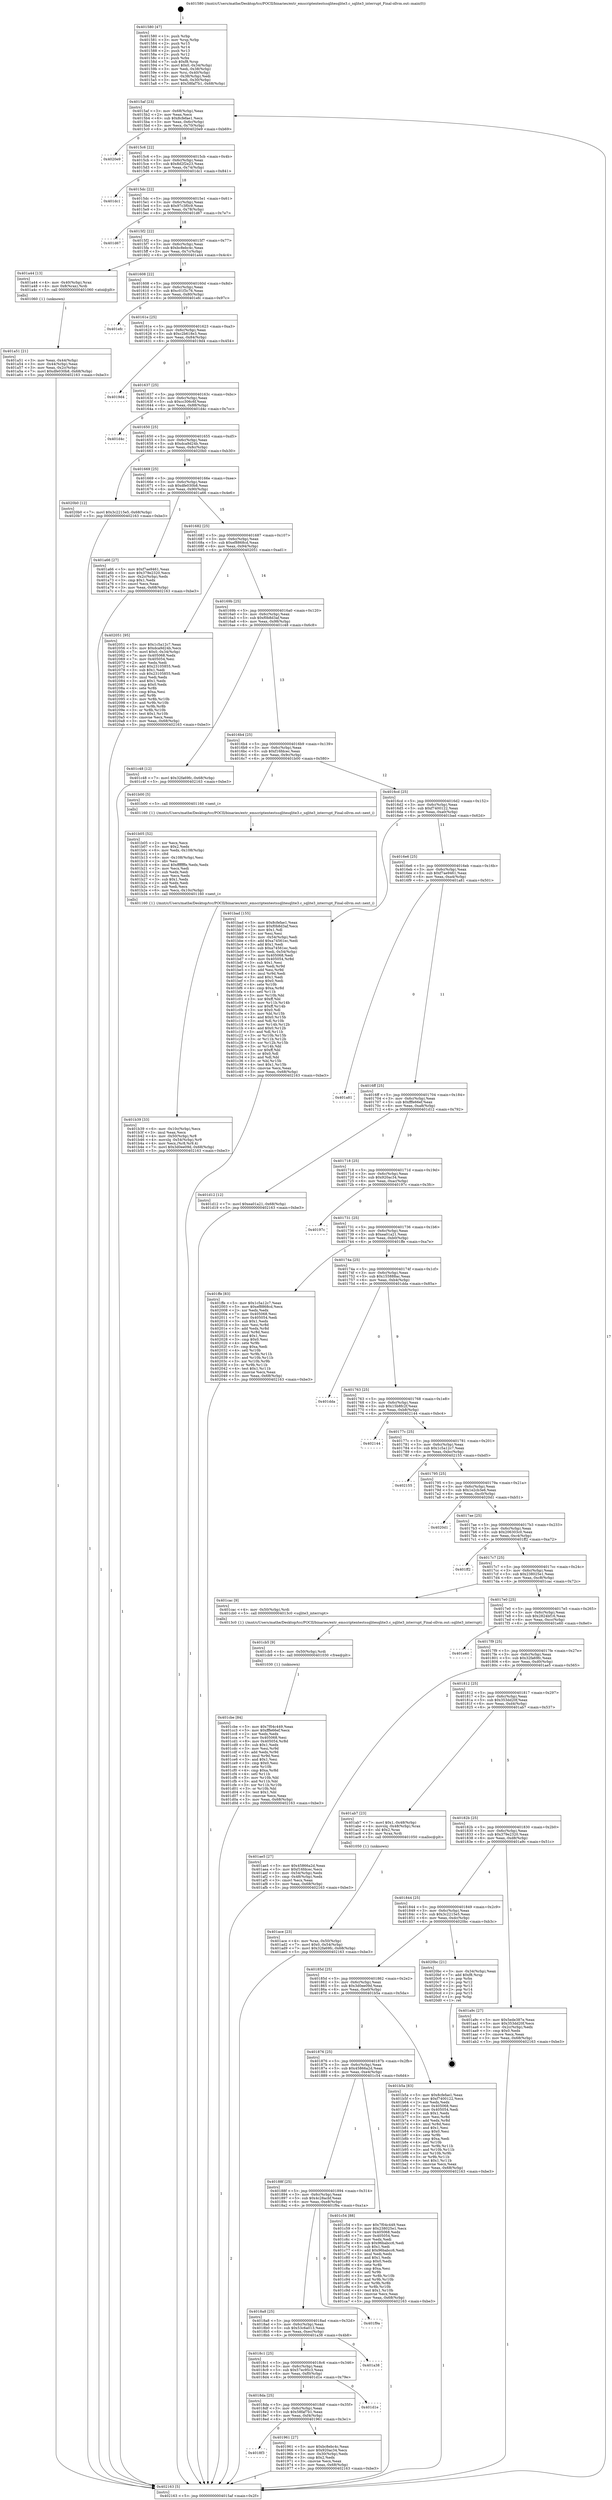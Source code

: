digraph "0x401580" {
  label = "0x401580 (/mnt/c/Users/mathe/Desktop/tcc/POCII/binaries/extr_emscriptentestssqlitesqlite3.c_sqlite3_interrupt_Final-ollvm.out::main(0))"
  labelloc = "t"
  node[shape=record]

  Entry [label="",width=0.3,height=0.3,shape=circle,fillcolor=black,style=filled]
  "0x4015af" [label="{
     0x4015af [23]\l
     | [instrs]\l
     &nbsp;&nbsp;0x4015af \<+3\>: mov -0x68(%rbp),%eax\l
     &nbsp;&nbsp;0x4015b2 \<+2\>: mov %eax,%ecx\l
     &nbsp;&nbsp;0x4015b4 \<+6\>: sub $0x8cfefae1,%ecx\l
     &nbsp;&nbsp;0x4015ba \<+3\>: mov %eax,-0x6c(%rbp)\l
     &nbsp;&nbsp;0x4015bd \<+3\>: mov %ecx,-0x70(%rbp)\l
     &nbsp;&nbsp;0x4015c0 \<+6\>: je 00000000004020e9 \<main+0xb69\>\l
  }"]
  "0x4020e9" [label="{
     0x4020e9\l
  }", style=dashed]
  "0x4015c6" [label="{
     0x4015c6 [22]\l
     | [instrs]\l
     &nbsp;&nbsp;0x4015c6 \<+5\>: jmp 00000000004015cb \<main+0x4b\>\l
     &nbsp;&nbsp;0x4015cb \<+3\>: mov -0x6c(%rbp),%eax\l
     &nbsp;&nbsp;0x4015ce \<+5\>: sub $0x8d2f2e23,%eax\l
     &nbsp;&nbsp;0x4015d3 \<+3\>: mov %eax,-0x74(%rbp)\l
     &nbsp;&nbsp;0x4015d6 \<+6\>: je 0000000000401dc1 \<main+0x841\>\l
  }"]
  Exit [label="",width=0.3,height=0.3,shape=circle,fillcolor=black,style=filled,peripheries=2]
  "0x401dc1" [label="{
     0x401dc1\l
  }", style=dashed]
  "0x4015dc" [label="{
     0x4015dc [22]\l
     | [instrs]\l
     &nbsp;&nbsp;0x4015dc \<+5\>: jmp 00000000004015e1 \<main+0x61\>\l
     &nbsp;&nbsp;0x4015e1 \<+3\>: mov -0x6c(%rbp),%eax\l
     &nbsp;&nbsp;0x4015e4 \<+5\>: sub $0x97c3f0c9,%eax\l
     &nbsp;&nbsp;0x4015e9 \<+3\>: mov %eax,-0x78(%rbp)\l
     &nbsp;&nbsp;0x4015ec \<+6\>: je 0000000000401d67 \<main+0x7e7\>\l
  }"]
  "0x401cbe" [label="{
     0x401cbe [84]\l
     | [instrs]\l
     &nbsp;&nbsp;0x401cbe \<+5\>: mov $0x7f04c449,%eax\l
     &nbsp;&nbsp;0x401cc3 \<+5\>: mov $0xfffe66ef,%ecx\l
     &nbsp;&nbsp;0x401cc8 \<+2\>: xor %edx,%edx\l
     &nbsp;&nbsp;0x401cca \<+7\>: mov 0x405068,%esi\l
     &nbsp;&nbsp;0x401cd1 \<+8\>: mov 0x405054,%r8d\l
     &nbsp;&nbsp;0x401cd9 \<+3\>: sub $0x1,%edx\l
     &nbsp;&nbsp;0x401cdc \<+3\>: mov %esi,%r9d\l
     &nbsp;&nbsp;0x401cdf \<+3\>: add %edx,%r9d\l
     &nbsp;&nbsp;0x401ce2 \<+4\>: imul %r9d,%esi\l
     &nbsp;&nbsp;0x401ce6 \<+3\>: and $0x1,%esi\l
     &nbsp;&nbsp;0x401ce9 \<+3\>: cmp $0x0,%esi\l
     &nbsp;&nbsp;0x401cec \<+4\>: sete %r10b\l
     &nbsp;&nbsp;0x401cf0 \<+4\>: cmp $0xa,%r8d\l
     &nbsp;&nbsp;0x401cf4 \<+4\>: setl %r11b\l
     &nbsp;&nbsp;0x401cf8 \<+3\>: mov %r10b,%bl\l
     &nbsp;&nbsp;0x401cfb \<+3\>: and %r11b,%bl\l
     &nbsp;&nbsp;0x401cfe \<+3\>: xor %r11b,%r10b\l
     &nbsp;&nbsp;0x401d01 \<+3\>: or %r10b,%bl\l
     &nbsp;&nbsp;0x401d04 \<+3\>: test $0x1,%bl\l
     &nbsp;&nbsp;0x401d07 \<+3\>: cmovne %ecx,%eax\l
     &nbsp;&nbsp;0x401d0a \<+3\>: mov %eax,-0x68(%rbp)\l
     &nbsp;&nbsp;0x401d0d \<+5\>: jmp 0000000000402163 \<main+0xbe3\>\l
  }"]
  "0x401d67" [label="{
     0x401d67\l
  }", style=dashed]
  "0x4015f2" [label="{
     0x4015f2 [22]\l
     | [instrs]\l
     &nbsp;&nbsp;0x4015f2 \<+5\>: jmp 00000000004015f7 \<main+0x77\>\l
     &nbsp;&nbsp;0x4015f7 \<+3\>: mov -0x6c(%rbp),%eax\l
     &nbsp;&nbsp;0x4015fa \<+5\>: sub $0xbc8ebc4c,%eax\l
     &nbsp;&nbsp;0x4015ff \<+3\>: mov %eax,-0x7c(%rbp)\l
     &nbsp;&nbsp;0x401602 \<+6\>: je 0000000000401a44 \<main+0x4c4\>\l
  }"]
  "0x401cb5" [label="{
     0x401cb5 [9]\l
     | [instrs]\l
     &nbsp;&nbsp;0x401cb5 \<+4\>: mov -0x50(%rbp),%rdi\l
     &nbsp;&nbsp;0x401cb9 \<+5\>: call 0000000000401030 \<free@plt\>\l
     | [calls]\l
     &nbsp;&nbsp;0x401030 \{1\} (unknown)\l
  }"]
  "0x401a44" [label="{
     0x401a44 [13]\l
     | [instrs]\l
     &nbsp;&nbsp;0x401a44 \<+4\>: mov -0x40(%rbp),%rax\l
     &nbsp;&nbsp;0x401a48 \<+4\>: mov 0x8(%rax),%rdi\l
     &nbsp;&nbsp;0x401a4c \<+5\>: call 0000000000401060 \<atoi@plt\>\l
     | [calls]\l
     &nbsp;&nbsp;0x401060 \{1\} (unknown)\l
  }"]
  "0x401608" [label="{
     0x401608 [22]\l
     | [instrs]\l
     &nbsp;&nbsp;0x401608 \<+5\>: jmp 000000000040160d \<main+0x8d\>\l
     &nbsp;&nbsp;0x40160d \<+3\>: mov -0x6c(%rbp),%eax\l
     &nbsp;&nbsp;0x401610 \<+5\>: sub $0xc01f3c76,%eax\l
     &nbsp;&nbsp;0x401615 \<+3\>: mov %eax,-0x80(%rbp)\l
     &nbsp;&nbsp;0x401618 \<+6\>: je 0000000000401efc \<main+0x97c\>\l
  }"]
  "0x401b39" [label="{
     0x401b39 [33]\l
     | [instrs]\l
     &nbsp;&nbsp;0x401b39 \<+6\>: mov -0x10c(%rbp),%ecx\l
     &nbsp;&nbsp;0x401b3f \<+3\>: imul %eax,%ecx\l
     &nbsp;&nbsp;0x401b42 \<+4\>: mov -0x50(%rbp),%r8\l
     &nbsp;&nbsp;0x401b46 \<+4\>: movslq -0x54(%rbp),%r9\l
     &nbsp;&nbsp;0x401b4a \<+4\>: mov %ecx,(%r8,%r9,4)\l
     &nbsp;&nbsp;0x401b4e \<+7\>: movl $0x3d0ee09d,-0x68(%rbp)\l
     &nbsp;&nbsp;0x401b55 \<+5\>: jmp 0000000000402163 \<main+0xbe3\>\l
  }"]
  "0x401efc" [label="{
     0x401efc\l
  }", style=dashed]
  "0x40161e" [label="{
     0x40161e [25]\l
     | [instrs]\l
     &nbsp;&nbsp;0x40161e \<+5\>: jmp 0000000000401623 \<main+0xa3\>\l
     &nbsp;&nbsp;0x401623 \<+3\>: mov -0x6c(%rbp),%eax\l
     &nbsp;&nbsp;0x401626 \<+5\>: sub $0xc2b618e3,%eax\l
     &nbsp;&nbsp;0x40162b \<+6\>: mov %eax,-0x84(%rbp)\l
     &nbsp;&nbsp;0x401631 \<+6\>: je 00000000004019d4 \<main+0x454\>\l
  }"]
  "0x401b05" [label="{
     0x401b05 [52]\l
     | [instrs]\l
     &nbsp;&nbsp;0x401b05 \<+2\>: xor %ecx,%ecx\l
     &nbsp;&nbsp;0x401b07 \<+5\>: mov $0x2,%edx\l
     &nbsp;&nbsp;0x401b0c \<+6\>: mov %edx,-0x108(%rbp)\l
     &nbsp;&nbsp;0x401b12 \<+1\>: cltd\l
     &nbsp;&nbsp;0x401b13 \<+6\>: mov -0x108(%rbp),%esi\l
     &nbsp;&nbsp;0x401b19 \<+2\>: idiv %esi\l
     &nbsp;&nbsp;0x401b1b \<+6\>: imul $0xfffffffe,%edx,%edx\l
     &nbsp;&nbsp;0x401b21 \<+2\>: mov %ecx,%edi\l
     &nbsp;&nbsp;0x401b23 \<+2\>: sub %edx,%edi\l
     &nbsp;&nbsp;0x401b25 \<+2\>: mov %ecx,%edx\l
     &nbsp;&nbsp;0x401b27 \<+3\>: sub $0x1,%edx\l
     &nbsp;&nbsp;0x401b2a \<+2\>: add %edx,%edi\l
     &nbsp;&nbsp;0x401b2c \<+2\>: sub %edi,%ecx\l
     &nbsp;&nbsp;0x401b2e \<+6\>: mov %ecx,-0x10c(%rbp)\l
     &nbsp;&nbsp;0x401b34 \<+5\>: call 0000000000401160 \<next_i\>\l
     | [calls]\l
     &nbsp;&nbsp;0x401160 \{1\} (/mnt/c/Users/mathe/Desktop/tcc/POCII/binaries/extr_emscriptentestssqlitesqlite3.c_sqlite3_interrupt_Final-ollvm.out::next_i)\l
  }"]
  "0x4019d4" [label="{
     0x4019d4\l
  }", style=dashed]
  "0x401637" [label="{
     0x401637 [25]\l
     | [instrs]\l
     &nbsp;&nbsp;0x401637 \<+5\>: jmp 000000000040163c \<main+0xbc\>\l
     &nbsp;&nbsp;0x40163c \<+3\>: mov -0x6c(%rbp),%eax\l
     &nbsp;&nbsp;0x40163f \<+5\>: sub $0xcc306c6f,%eax\l
     &nbsp;&nbsp;0x401644 \<+6\>: mov %eax,-0x88(%rbp)\l
     &nbsp;&nbsp;0x40164a \<+6\>: je 0000000000401d4c \<main+0x7cc\>\l
  }"]
  "0x401ace" [label="{
     0x401ace [23]\l
     | [instrs]\l
     &nbsp;&nbsp;0x401ace \<+4\>: mov %rax,-0x50(%rbp)\l
     &nbsp;&nbsp;0x401ad2 \<+7\>: movl $0x0,-0x54(%rbp)\l
     &nbsp;&nbsp;0x401ad9 \<+7\>: movl $0x32fa69fc,-0x68(%rbp)\l
     &nbsp;&nbsp;0x401ae0 \<+5\>: jmp 0000000000402163 \<main+0xbe3\>\l
  }"]
  "0x401d4c" [label="{
     0x401d4c\l
  }", style=dashed]
  "0x401650" [label="{
     0x401650 [25]\l
     | [instrs]\l
     &nbsp;&nbsp;0x401650 \<+5\>: jmp 0000000000401655 \<main+0xd5\>\l
     &nbsp;&nbsp;0x401655 \<+3\>: mov -0x6c(%rbp),%eax\l
     &nbsp;&nbsp;0x401658 \<+5\>: sub $0xdca9d24b,%eax\l
     &nbsp;&nbsp;0x40165d \<+6\>: mov %eax,-0x8c(%rbp)\l
     &nbsp;&nbsp;0x401663 \<+6\>: je 00000000004020b0 \<main+0xb30\>\l
  }"]
  "0x401a51" [label="{
     0x401a51 [21]\l
     | [instrs]\l
     &nbsp;&nbsp;0x401a51 \<+3\>: mov %eax,-0x44(%rbp)\l
     &nbsp;&nbsp;0x401a54 \<+3\>: mov -0x44(%rbp),%eax\l
     &nbsp;&nbsp;0x401a57 \<+3\>: mov %eax,-0x2c(%rbp)\l
     &nbsp;&nbsp;0x401a5a \<+7\>: movl $0xdfe030b8,-0x68(%rbp)\l
     &nbsp;&nbsp;0x401a61 \<+5\>: jmp 0000000000402163 \<main+0xbe3\>\l
  }"]
  "0x4020b0" [label="{
     0x4020b0 [12]\l
     | [instrs]\l
     &nbsp;&nbsp;0x4020b0 \<+7\>: movl $0x3c2215e5,-0x68(%rbp)\l
     &nbsp;&nbsp;0x4020b7 \<+5\>: jmp 0000000000402163 \<main+0xbe3\>\l
  }"]
  "0x401669" [label="{
     0x401669 [25]\l
     | [instrs]\l
     &nbsp;&nbsp;0x401669 \<+5\>: jmp 000000000040166e \<main+0xee\>\l
     &nbsp;&nbsp;0x40166e \<+3\>: mov -0x6c(%rbp),%eax\l
     &nbsp;&nbsp;0x401671 \<+5\>: sub $0xdfe030b8,%eax\l
     &nbsp;&nbsp;0x401676 \<+6\>: mov %eax,-0x90(%rbp)\l
     &nbsp;&nbsp;0x40167c \<+6\>: je 0000000000401a66 \<main+0x4e6\>\l
  }"]
  "0x401580" [label="{
     0x401580 [47]\l
     | [instrs]\l
     &nbsp;&nbsp;0x401580 \<+1\>: push %rbp\l
     &nbsp;&nbsp;0x401581 \<+3\>: mov %rsp,%rbp\l
     &nbsp;&nbsp;0x401584 \<+2\>: push %r15\l
     &nbsp;&nbsp;0x401586 \<+2\>: push %r14\l
     &nbsp;&nbsp;0x401588 \<+2\>: push %r13\l
     &nbsp;&nbsp;0x40158a \<+2\>: push %r12\l
     &nbsp;&nbsp;0x40158c \<+1\>: push %rbx\l
     &nbsp;&nbsp;0x40158d \<+7\>: sub $0xf8,%rsp\l
     &nbsp;&nbsp;0x401594 \<+7\>: movl $0x0,-0x34(%rbp)\l
     &nbsp;&nbsp;0x40159b \<+3\>: mov %edi,-0x38(%rbp)\l
     &nbsp;&nbsp;0x40159e \<+4\>: mov %rsi,-0x40(%rbp)\l
     &nbsp;&nbsp;0x4015a2 \<+3\>: mov -0x38(%rbp),%edi\l
     &nbsp;&nbsp;0x4015a5 \<+3\>: mov %edi,-0x30(%rbp)\l
     &nbsp;&nbsp;0x4015a8 \<+7\>: movl $0x58faf7b1,-0x68(%rbp)\l
  }"]
  "0x401a66" [label="{
     0x401a66 [27]\l
     | [instrs]\l
     &nbsp;&nbsp;0x401a66 \<+5\>: mov $0xf7ae9461,%eax\l
     &nbsp;&nbsp;0x401a6b \<+5\>: mov $0x379e2320,%ecx\l
     &nbsp;&nbsp;0x401a70 \<+3\>: mov -0x2c(%rbp),%edx\l
     &nbsp;&nbsp;0x401a73 \<+3\>: cmp $0x1,%edx\l
     &nbsp;&nbsp;0x401a76 \<+3\>: cmovl %ecx,%eax\l
     &nbsp;&nbsp;0x401a79 \<+3\>: mov %eax,-0x68(%rbp)\l
     &nbsp;&nbsp;0x401a7c \<+5\>: jmp 0000000000402163 \<main+0xbe3\>\l
  }"]
  "0x401682" [label="{
     0x401682 [25]\l
     | [instrs]\l
     &nbsp;&nbsp;0x401682 \<+5\>: jmp 0000000000401687 \<main+0x107\>\l
     &nbsp;&nbsp;0x401687 \<+3\>: mov -0x6c(%rbp),%eax\l
     &nbsp;&nbsp;0x40168a \<+5\>: sub $0xef8868cd,%eax\l
     &nbsp;&nbsp;0x40168f \<+6\>: mov %eax,-0x94(%rbp)\l
     &nbsp;&nbsp;0x401695 \<+6\>: je 0000000000402051 \<main+0xad1\>\l
  }"]
  "0x402163" [label="{
     0x402163 [5]\l
     | [instrs]\l
     &nbsp;&nbsp;0x402163 \<+5\>: jmp 00000000004015af \<main+0x2f\>\l
  }"]
  "0x402051" [label="{
     0x402051 [95]\l
     | [instrs]\l
     &nbsp;&nbsp;0x402051 \<+5\>: mov $0x1c5a12c7,%eax\l
     &nbsp;&nbsp;0x402056 \<+5\>: mov $0xdca9d24b,%ecx\l
     &nbsp;&nbsp;0x40205b \<+7\>: movl $0x0,-0x34(%rbp)\l
     &nbsp;&nbsp;0x402062 \<+7\>: mov 0x405068,%edx\l
     &nbsp;&nbsp;0x402069 \<+7\>: mov 0x405054,%esi\l
     &nbsp;&nbsp;0x402070 \<+2\>: mov %edx,%edi\l
     &nbsp;&nbsp;0x402072 \<+6\>: add $0x23105855,%edi\l
     &nbsp;&nbsp;0x402078 \<+3\>: sub $0x1,%edi\l
     &nbsp;&nbsp;0x40207b \<+6\>: sub $0x23105855,%edi\l
     &nbsp;&nbsp;0x402081 \<+3\>: imul %edi,%edx\l
     &nbsp;&nbsp;0x402084 \<+3\>: and $0x1,%edx\l
     &nbsp;&nbsp;0x402087 \<+3\>: cmp $0x0,%edx\l
     &nbsp;&nbsp;0x40208a \<+4\>: sete %r8b\l
     &nbsp;&nbsp;0x40208e \<+3\>: cmp $0xa,%esi\l
     &nbsp;&nbsp;0x402091 \<+4\>: setl %r9b\l
     &nbsp;&nbsp;0x402095 \<+3\>: mov %r8b,%r10b\l
     &nbsp;&nbsp;0x402098 \<+3\>: and %r9b,%r10b\l
     &nbsp;&nbsp;0x40209b \<+3\>: xor %r9b,%r8b\l
     &nbsp;&nbsp;0x40209e \<+3\>: or %r8b,%r10b\l
     &nbsp;&nbsp;0x4020a1 \<+4\>: test $0x1,%r10b\l
     &nbsp;&nbsp;0x4020a5 \<+3\>: cmovne %ecx,%eax\l
     &nbsp;&nbsp;0x4020a8 \<+3\>: mov %eax,-0x68(%rbp)\l
     &nbsp;&nbsp;0x4020ab \<+5\>: jmp 0000000000402163 \<main+0xbe3\>\l
  }"]
  "0x40169b" [label="{
     0x40169b [25]\l
     | [instrs]\l
     &nbsp;&nbsp;0x40169b \<+5\>: jmp 00000000004016a0 \<main+0x120\>\l
     &nbsp;&nbsp;0x4016a0 \<+3\>: mov -0x6c(%rbp),%eax\l
     &nbsp;&nbsp;0x4016a3 \<+5\>: sub $0xf0b8d3af,%eax\l
     &nbsp;&nbsp;0x4016a8 \<+6\>: mov %eax,-0x98(%rbp)\l
     &nbsp;&nbsp;0x4016ae \<+6\>: je 0000000000401c48 \<main+0x6c8\>\l
  }"]
  "0x4018f3" [label="{
     0x4018f3\l
  }", style=dashed]
  "0x401c48" [label="{
     0x401c48 [12]\l
     | [instrs]\l
     &nbsp;&nbsp;0x401c48 \<+7\>: movl $0x32fa69fc,-0x68(%rbp)\l
     &nbsp;&nbsp;0x401c4f \<+5\>: jmp 0000000000402163 \<main+0xbe3\>\l
  }"]
  "0x4016b4" [label="{
     0x4016b4 [25]\l
     | [instrs]\l
     &nbsp;&nbsp;0x4016b4 \<+5\>: jmp 00000000004016b9 \<main+0x139\>\l
     &nbsp;&nbsp;0x4016b9 \<+3\>: mov -0x6c(%rbp),%eax\l
     &nbsp;&nbsp;0x4016bc \<+5\>: sub $0xf16fdcec,%eax\l
     &nbsp;&nbsp;0x4016c1 \<+6\>: mov %eax,-0x9c(%rbp)\l
     &nbsp;&nbsp;0x4016c7 \<+6\>: je 0000000000401b00 \<main+0x580\>\l
  }"]
  "0x401961" [label="{
     0x401961 [27]\l
     | [instrs]\l
     &nbsp;&nbsp;0x401961 \<+5\>: mov $0xbc8ebc4c,%eax\l
     &nbsp;&nbsp;0x401966 \<+5\>: mov $0x920ac34,%ecx\l
     &nbsp;&nbsp;0x40196b \<+3\>: mov -0x30(%rbp),%edx\l
     &nbsp;&nbsp;0x40196e \<+3\>: cmp $0x2,%edx\l
     &nbsp;&nbsp;0x401971 \<+3\>: cmovne %ecx,%eax\l
     &nbsp;&nbsp;0x401974 \<+3\>: mov %eax,-0x68(%rbp)\l
     &nbsp;&nbsp;0x401977 \<+5\>: jmp 0000000000402163 \<main+0xbe3\>\l
  }"]
  "0x401b00" [label="{
     0x401b00 [5]\l
     | [instrs]\l
     &nbsp;&nbsp;0x401b00 \<+5\>: call 0000000000401160 \<next_i\>\l
     | [calls]\l
     &nbsp;&nbsp;0x401160 \{1\} (/mnt/c/Users/mathe/Desktop/tcc/POCII/binaries/extr_emscriptentestssqlitesqlite3.c_sqlite3_interrupt_Final-ollvm.out::next_i)\l
  }"]
  "0x4016cd" [label="{
     0x4016cd [25]\l
     | [instrs]\l
     &nbsp;&nbsp;0x4016cd \<+5\>: jmp 00000000004016d2 \<main+0x152\>\l
     &nbsp;&nbsp;0x4016d2 \<+3\>: mov -0x6c(%rbp),%eax\l
     &nbsp;&nbsp;0x4016d5 \<+5\>: sub $0xf7400122,%eax\l
     &nbsp;&nbsp;0x4016da \<+6\>: mov %eax,-0xa0(%rbp)\l
     &nbsp;&nbsp;0x4016e0 \<+6\>: je 0000000000401bad \<main+0x62d\>\l
  }"]
  "0x4018da" [label="{
     0x4018da [25]\l
     | [instrs]\l
     &nbsp;&nbsp;0x4018da \<+5\>: jmp 00000000004018df \<main+0x35f\>\l
     &nbsp;&nbsp;0x4018df \<+3\>: mov -0x6c(%rbp),%eax\l
     &nbsp;&nbsp;0x4018e2 \<+5\>: sub $0x58faf7b1,%eax\l
     &nbsp;&nbsp;0x4018e7 \<+6\>: mov %eax,-0xf4(%rbp)\l
     &nbsp;&nbsp;0x4018ed \<+6\>: je 0000000000401961 \<main+0x3e1\>\l
  }"]
  "0x401bad" [label="{
     0x401bad [155]\l
     | [instrs]\l
     &nbsp;&nbsp;0x401bad \<+5\>: mov $0x8cfefae1,%eax\l
     &nbsp;&nbsp;0x401bb2 \<+5\>: mov $0xf0b8d3af,%ecx\l
     &nbsp;&nbsp;0x401bb7 \<+2\>: mov $0x1,%dl\l
     &nbsp;&nbsp;0x401bb9 \<+2\>: xor %esi,%esi\l
     &nbsp;&nbsp;0x401bbb \<+3\>: mov -0x54(%rbp),%edi\l
     &nbsp;&nbsp;0x401bbe \<+6\>: add $0xa74561ec,%edi\l
     &nbsp;&nbsp;0x401bc4 \<+3\>: add $0x1,%edi\l
     &nbsp;&nbsp;0x401bc7 \<+6\>: sub $0xa74561ec,%edi\l
     &nbsp;&nbsp;0x401bcd \<+3\>: mov %edi,-0x54(%rbp)\l
     &nbsp;&nbsp;0x401bd0 \<+7\>: mov 0x405068,%edi\l
     &nbsp;&nbsp;0x401bd7 \<+8\>: mov 0x405054,%r8d\l
     &nbsp;&nbsp;0x401bdf \<+3\>: sub $0x1,%esi\l
     &nbsp;&nbsp;0x401be2 \<+3\>: mov %edi,%r9d\l
     &nbsp;&nbsp;0x401be5 \<+3\>: add %esi,%r9d\l
     &nbsp;&nbsp;0x401be8 \<+4\>: imul %r9d,%edi\l
     &nbsp;&nbsp;0x401bec \<+3\>: and $0x1,%edi\l
     &nbsp;&nbsp;0x401bef \<+3\>: cmp $0x0,%edi\l
     &nbsp;&nbsp;0x401bf2 \<+4\>: sete %r10b\l
     &nbsp;&nbsp;0x401bf6 \<+4\>: cmp $0xa,%r8d\l
     &nbsp;&nbsp;0x401bfa \<+4\>: setl %r11b\l
     &nbsp;&nbsp;0x401bfe \<+3\>: mov %r10b,%bl\l
     &nbsp;&nbsp;0x401c01 \<+3\>: xor $0xff,%bl\l
     &nbsp;&nbsp;0x401c04 \<+3\>: mov %r11b,%r14b\l
     &nbsp;&nbsp;0x401c07 \<+4\>: xor $0xff,%r14b\l
     &nbsp;&nbsp;0x401c0b \<+3\>: xor $0x0,%dl\l
     &nbsp;&nbsp;0x401c0e \<+3\>: mov %bl,%r15b\l
     &nbsp;&nbsp;0x401c11 \<+4\>: and $0x0,%r15b\l
     &nbsp;&nbsp;0x401c15 \<+3\>: and %dl,%r10b\l
     &nbsp;&nbsp;0x401c18 \<+3\>: mov %r14b,%r12b\l
     &nbsp;&nbsp;0x401c1b \<+4\>: and $0x0,%r12b\l
     &nbsp;&nbsp;0x401c1f \<+3\>: and %dl,%r11b\l
     &nbsp;&nbsp;0x401c22 \<+3\>: or %r10b,%r15b\l
     &nbsp;&nbsp;0x401c25 \<+3\>: or %r11b,%r12b\l
     &nbsp;&nbsp;0x401c28 \<+3\>: xor %r12b,%r15b\l
     &nbsp;&nbsp;0x401c2b \<+3\>: or %r14b,%bl\l
     &nbsp;&nbsp;0x401c2e \<+3\>: xor $0xff,%bl\l
     &nbsp;&nbsp;0x401c31 \<+3\>: or $0x0,%dl\l
     &nbsp;&nbsp;0x401c34 \<+2\>: and %dl,%bl\l
     &nbsp;&nbsp;0x401c36 \<+3\>: or %bl,%r15b\l
     &nbsp;&nbsp;0x401c39 \<+4\>: test $0x1,%r15b\l
     &nbsp;&nbsp;0x401c3d \<+3\>: cmovne %ecx,%eax\l
     &nbsp;&nbsp;0x401c40 \<+3\>: mov %eax,-0x68(%rbp)\l
     &nbsp;&nbsp;0x401c43 \<+5\>: jmp 0000000000402163 \<main+0xbe3\>\l
  }"]
  "0x4016e6" [label="{
     0x4016e6 [25]\l
     | [instrs]\l
     &nbsp;&nbsp;0x4016e6 \<+5\>: jmp 00000000004016eb \<main+0x16b\>\l
     &nbsp;&nbsp;0x4016eb \<+3\>: mov -0x6c(%rbp),%eax\l
     &nbsp;&nbsp;0x4016ee \<+5\>: sub $0xf7ae9461,%eax\l
     &nbsp;&nbsp;0x4016f3 \<+6\>: mov %eax,-0xa4(%rbp)\l
     &nbsp;&nbsp;0x4016f9 \<+6\>: je 0000000000401a81 \<main+0x501\>\l
  }"]
  "0x401d1e" [label="{
     0x401d1e\l
  }", style=dashed]
  "0x401a81" [label="{
     0x401a81\l
  }", style=dashed]
  "0x4016ff" [label="{
     0x4016ff [25]\l
     | [instrs]\l
     &nbsp;&nbsp;0x4016ff \<+5\>: jmp 0000000000401704 \<main+0x184\>\l
     &nbsp;&nbsp;0x401704 \<+3\>: mov -0x6c(%rbp),%eax\l
     &nbsp;&nbsp;0x401707 \<+5\>: sub $0xfffe66ef,%eax\l
     &nbsp;&nbsp;0x40170c \<+6\>: mov %eax,-0xa8(%rbp)\l
     &nbsp;&nbsp;0x401712 \<+6\>: je 0000000000401d12 \<main+0x792\>\l
  }"]
  "0x4018c1" [label="{
     0x4018c1 [25]\l
     | [instrs]\l
     &nbsp;&nbsp;0x4018c1 \<+5\>: jmp 00000000004018c6 \<main+0x346\>\l
     &nbsp;&nbsp;0x4018c6 \<+3\>: mov -0x6c(%rbp),%eax\l
     &nbsp;&nbsp;0x4018c9 \<+5\>: sub $0x57ec95c3,%eax\l
     &nbsp;&nbsp;0x4018ce \<+6\>: mov %eax,-0xf0(%rbp)\l
     &nbsp;&nbsp;0x4018d4 \<+6\>: je 0000000000401d1e \<main+0x79e\>\l
  }"]
  "0x401d12" [label="{
     0x401d12 [12]\l
     | [instrs]\l
     &nbsp;&nbsp;0x401d12 \<+7\>: movl $0xea01a21,-0x68(%rbp)\l
     &nbsp;&nbsp;0x401d19 \<+5\>: jmp 0000000000402163 \<main+0xbe3\>\l
  }"]
  "0x401718" [label="{
     0x401718 [25]\l
     | [instrs]\l
     &nbsp;&nbsp;0x401718 \<+5\>: jmp 000000000040171d \<main+0x19d\>\l
     &nbsp;&nbsp;0x40171d \<+3\>: mov -0x6c(%rbp),%eax\l
     &nbsp;&nbsp;0x401720 \<+5\>: sub $0x920ac34,%eax\l
     &nbsp;&nbsp;0x401725 \<+6\>: mov %eax,-0xac(%rbp)\l
     &nbsp;&nbsp;0x40172b \<+6\>: je 000000000040197c \<main+0x3fc\>\l
  }"]
  "0x401a38" [label="{
     0x401a38\l
  }", style=dashed]
  "0x40197c" [label="{
     0x40197c\l
  }", style=dashed]
  "0x401731" [label="{
     0x401731 [25]\l
     | [instrs]\l
     &nbsp;&nbsp;0x401731 \<+5\>: jmp 0000000000401736 \<main+0x1b6\>\l
     &nbsp;&nbsp;0x401736 \<+3\>: mov -0x6c(%rbp),%eax\l
     &nbsp;&nbsp;0x401739 \<+5\>: sub $0xea01a21,%eax\l
     &nbsp;&nbsp;0x40173e \<+6\>: mov %eax,-0xb0(%rbp)\l
     &nbsp;&nbsp;0x401744 \<+6\>: je 0000000000401ffe \<main+0xa7e\>\l
  }"]
  "0x4018a8" [label="{
     0x4018a8 [25]\l
     | [instrs]\l
     &nbsp;&nbsp;0x4018a8 \<+5\>: jmp 00000000004018ad \<main+0x32d\>\l
     &nbsp;&nbsp;0x4018ad \<+3\>: mov -0x6c(%rbp),%eax\l
     &nbsp;&nbsp;0x4018b0 \<+5\>: sub $0x53c6a013,%eax\l
     &nbsp;&nbsp;0x4018b5 \<+6\>: mov %eax,-0xec(%rbp)\l
     &nbsp;&nbsp;0x4018bb \<+6\>: je 0000000000401a38 \<main+0x4b8\>\l
  }"]
  "0x401ffe" [label="{
     0x401ffe [83]\l
     | [instrs]\l
     &nbsp;&nbsp;0x401ffe \<+5\>: mov $0x1c5a12c7,%eax\l
     &nbsp;&nbsp;0x402003 \<+5\>: mov $0xef8868cd,%ecx\l
     &nbsp;&nbsp;0x402008 \<+2\>: xor %edx,%edx\l
     &nbsp;&nbsp;0x40200a \<+7\>: mov 0x405068,%esi\l
     &nbsp;&nbsp;0x402011 \<+7\>: mov 0x405054,%edi\l
     &nbsp;&nbsp;0x402018 \<+3\>: sub $0x1,%edx\l
     &nbsp;&nbsp;0x40201b \<+3\>: mov %esi,%r8d\l
     &nbsp;&nbsp;0x40201e \<+3\>: add %edx,%r8d\l
     &nbsp;&nbsp;0x402021 \<+4\>: imul %r8d,%esi\l
     &nbsp;&nbsp;0x402025 \<+3\>: and $0x1,%esi\l
     &nbsp;&nbsp;0x402028 \<+3\>: cmp $0x0,%esi\l
     &nbsp;&nbsp;0x40202b \<+4\>: sete %r9b\l
     &nbsp;&nbsp;0x40202f \<+3\>: cmp $0xa,%edi\l
     &nbsp;&nbsp;0x402032 \<+4\>: setl %r10b\l
     &nbsp;&nbsp;0x402036 \<+3\>: mov %r9b,%r11b\l
     &nbsp;&nbsp;0x402039 \<+3\>: and %r10b,%r11b\l
     &nbsp;&nbsp;0x40203c \<+3\>: xor %r10b,%r9b\l
     &nbsp;&nbsp;0x40203f \<+3\>: or %r9b,%r11b\l
     &nbsp;&nbsp;0x402042 \<+4\>: test $0x1,%r11b\l
     &nbsp;&nbsp;0x402046 \<+3\>: cmovne %ecx,%eax\l
     &nbsp;&nbsp;0x402049 \<+3\>: mov %eax,-0x68(%rbp)\l
     &nbsp;&nbsp;0x40204c \<+5\>: jmp 0000000000402163 \<main+0xbe3\>\l
  }"]
  "0x40174a" [label="{
     0x40174a [25]\l
     | [instrs]\l
     &nbsp;&nbsp;0x40174a \<+5\>: jmp 000000000040174f \<main+0x1cf\>\l
     &nbsp;&nbsp;0x40174f \<+3\>: mov -0x6c(%rbp),%eax\l
     &nbsp;&nbsp;0x401752 \<+5\>: sub $0x155888ac,%eax\l
     &nbsp;&nbsp;0x401757 \<+6\>: mov %eax,-0xb4(%rbp)\l
     &nbsp;&nbsp;0x40175d \<+6\>: je 0000000000401dda \<main+0x85a\>\l
  }"]
  "0x401f9a" [label="{
     0x401f9a\l
  }", style=dashed]
  "0x401dda" [label="{
     0x401dda\l
  }", style=dashed]
  "0x401763" [label="{
     0x401763 [25]\l
     | [instrs]\l
     &nbsp;&nbsp;0x401763 \<+5\>: jmp 0000000000401768 \<main+0x1e8\>\l
     &nbsp;&nbsp;0x401768 \<+3\>: mov -0x6c(%rbp),%eax\l
     &nbsp;&nbsp;0x40176b \<+5\>: sub $0x15b8fc2f,%eax\l
     &nbsp;&nbsp;0x401770 \<+6\>: mov %eax,-0xb8(%rbp)\l
     &nbsp;&nbsp;0x401776 \<+6\>: je 0000000000402144 \<main+0xbc4\>\l
  }"]
  "0x40188f" [label="{
     0x40188f [25]\l
     | [instrs]\l
     &nbsp;&nbsp;0x40188f \<+5\>: jmp 0000000000401894 \<main+0x314\>\l
     &nbsp;&nbsp;0x401894 \<+3\>: mov -0x6c(%rbp),%eax\l
     &nbsp;&nbsp;0x401897 \<+5\>: sub $0x4c28acbf,%eax\l
     &nbsp;&nbsp;0x40189c \<+6\>: mov %eax,-0xe8(%rbp)\l
     &nbsp;&nbsp;0x4018a2 \<+6\>: je 0000000000401f9a \<main+0xa1a\>\l
  }"]
  "0x402144" [label="{
     0x402144\l
  }", style=dashed]
  "0x40177c" [label="{
     0x40177c [25]\l
     | [instrs]\l
     &nbsp;&nbsp;0x40177c \<+5\>: jmp 0000000000401781 \<main+0x201\>\l
     &nbsp;&nbsp;0x401781 \<+3\>: mov -0x6c(%rbp),%eax\l
     &nbsp;&nbsp;0x401784 \<+5\>: sub $0x1c5a12c7,%eax\l
     &nbsp;&nbsp;0x401789 \<+6\>: mov %eax,-0xbc(%rbp)\l
     &nbsp;&nbsp;0x40178f \<+6\>: je 0000000000402155 \<main+0xbd5\>\l
  }"]
  "0x401c54" [label="{
     0x401c54 [88]\l
     | [instrs]\l
     &nbsp;&nbsp;0x401c54 \<+5\>: mov $0x7f04c449,%eax\l
     &nbsp;&nbsp;0x401c59 \<+5\>: mov $0x238025e1,%ecx\l
     &nbsp;&nbsp;0x401c5e \<+7\>: mov 0x405068,%edx\l
     &nbsp;&nbsp;0x401c65 \<+7\>: mov 0x405054,%esi\l
     &nbsp;&nbsp;0x401c6c \<+2\>: mov %edx,%edi\l
     &nbsp;&nbsp;0x401c6e \<+6\>: sub $0x96babcc6,%edi\l
     &nbsp;&nbsp;0x401c74 \<+3\>: sub $0x1,%edi\l
     &nbsp;&nbsp;0x401c77 \<+6\>: add $0x96babcc6,%edi\l
     &nbsp;&nbsp;0x401c7d \<+3\>: imul %edi,%edx\l
     &nbsp;&nbsp;0x401c80 \<+3\>: and $0x1,%edx\l
     &nbsp;&nbsp;0x401c83 \<+3\>: cmp $0x0,%edx\l
     &nbsp;&nbsp;0x401c86 \<+4\>: sete %r8b\l
     &nbsp;&nbsp;0x401c8a \<+3\>: cmp $0xa,%esi\l
     &nbsp;&nbsp;0x401c8d \<+4\>: setl %r9b\l
     &nbsp;&nbsp;0x401c91 \<+3\>: mov %r8b,%r10b\l
     &nbsp;&nbsp;0x401c94 \<+3\>: and %r9b,%r10b\l
     &nbsp;&nbsp;0x401c97 \<+3\>: xor %r9b,%r8b\l
     &nbsp;&nbsp;0x401c9a \<+3\>: or %r8b,%r10b\l
     &nbsp;&nbsp;0x401c9d \<+4\>: test $0x1,%r10b\l
     &nbsp;&nbsp;0x401ca1 \<+3\>: cmovne %ecx,%eax\l
     &nbsp;&nbsp;0x401ca4 \<+3\>: mov %eax,-0x68(%rbp)\l
     &nbsp;&nbsp;0x401ca7 \<+5\>: jmp 0000000000402163 \<main+0xbe3\>\l
  }"]
  "0x402155" [label="{
     0x402155\l
  }", style=dashed]
  "0x401795" [label="{
     0x401795 [25]\l
     | [instrs]\l
     &nbsp;&nbsp;0x401795 \<+5\>: jmp 000000000040179a \<main+0x21a\>\l
     &nbsp;&nbsp;0x40179a \<+3\>: mov -0x6c(%rbp),%eax\l
     &nbsp;&nbsp;0x40179d \<+5\>: sub $0x1e2cb3e6,%eax\l
     &nbsp;&nbsp;0x4017a2 \<+6\>: mov %eax,-0xc0(%rbp)\l
     &nbsp;&nbsp;0x4017a8 \<+6\>: je 00000000004020d1 \<main+0xb51\>\l
  }"]
  "0x401876" [label="{
     0x401876 [25]\l
     | [instrs]\l
     &nbsp;&nbsp;0x401876 \<+5\>: jmp 000000000040187b \<main+0x2fb\>\l
     &nbsp;&nbsp;0x40187b \<+3\>: mov -0x6c(%rbp),%eax\l
     &nbsp;&nbsp;0x40187e \<+5\>: sub $0x45866a2d,%eax\l
     &nbsp;&nbsp;0x401883 \<+6\>: mov %eax,-0xe4(%rbp)\l
     &nbsp;&nbsp;0x401889 \<+6\>: je 0000000000401c54 \<main+0x6d4\>\l
  }"]
  "0x4020d1" [label="{
     0x4020d1\l
  }", style=dashed]
  "0x4017ae" [label="{
     0x4017ae [25]\l
     | [instrs]\l
     &nbsp;&nbsp;0x4017ae \<+5\>: jmp 00000000004017b3 \<main+0x233\>\l
     &nbsp;&nbsp;0x4017b3 \<+3\>: mov -0x6c(%rbp),%eax\l
     &nbsp;&nbsp;0x4017b6 \<+5\>: sub $0x206303c0,%eax\l
     &nbsp;&nbsp;0x4017bb \<+6\>: mov %eax,-0xc4(%rbp)\l
     &nbsp;&nbsp;0x4017c1 \<+6\>: je 0000000000401ff2 \<main+0xa72\>\l
  }"]
  "0x401b5a" [label="{
     0x401b5a [83]\l
     | [instrs]\l
     &nbsp;&nbsp;0x401b5a \<+5\>: mov $0x8cfefae1,%eax\l
     &nbsp;&nbsp;0x401b5f \<+5\>: mov $0xf7400122,%ecx\l
     &nbsp;&nbsp;0x401b64 \<+2\>: xor %edx,%edx\l
     &nbsp;&nbsp;0x401b66 \<+7\>: mov 0x405068,%esi\l
     &nbsp;&nbsp;0x401b6d \<+7\>: mov 0x405054,%edi\l
     &nbsp;&nbsp;0x401b74 \<+3\>: sub $0x1,%edx\l
     &nbsp;&nbsp;0x401b77 \<+3\>: mov %esi,%r8d\l
     &nbsp;&nbsp;0x401b7a \<+3\>: add %edx,%r8d\l
     &nbsp;&nbsp;0x401b7d \<+4\>: imul %r8d,%esi\l
     &nbsp;&nbsp;0x401b81 \<+3\>: and $0x1,%esi\l
     &nbsp;&nbsp;0x401b84 \<+3\>: cmp $0x0,%esi\l
     &nbsp;&nbsp;0x401b87 \<+4\>: sete %r9b\l
     &nbsp;&nbsp;0x401b8b \<+3\>: cmp $0xa,%edi\l
     &nbsp;&nbsp;0x401b8e \<+4\>: setl %r10b\l
     &nbsp;&nbsp;0x401b92 \<+3\>: mov %r9b,%r11b\l
     &nbsp;&nbsp;0x401b95 \<+3\>: and %r10b,%r11b\l
     &nbsp;&nbsp;0x401b98 \<+3\>: xor %r10b,%r9b\l
     &nbsp;&nbsp;0x401b9b \<+3\>: or %r9b,%r11b\l
     &nbsp;&nbsp;0x401b9e \<+4\>: test $0x1,%r11b\l
     &nbsp;&nbsp;0x401ba2 \<+3\>: cmovne %ecx,%eax\l
     &nbsp;&nbsp;0x401ba5 \<+3\>: mov %eax,-0x68(%rbp)\l
     &nbsp;&nbsp;0x401ba8 \<+5\>: jmp 0000000000402163 \<main+0xbe3\>\l
  }"]
  "0x401ff2" [label="{
     0x401ff2\l
  }", style=dashed]
  "0x4017c7" [label="{
     0x4017c7 [25]\l
     | [instrs]\l
     &nbsp;&nbsp;0x4017c7 \<+5\>: jmp 00000000004017cc \<main+0x24c\>\l
     &nbsp;&nbsp;0x4017cc \<+3\>: mov -0x6c(%rbp),%eax\l
     &nbsp;&nbsp;0x4017cf \<+5\>: sub $0x238025e1,%eax\l
     &nbsp;&nbsp;0x4017d4 \<+6\>: mov %eax,-0xc8(%rbp)\l
     &nbsp;&nbsp;0x4017da \<+6\>: je 0000000000401cac \<main+0x72c\>\l
  }"]
  "0x40185d" [label="{
     0x40185d [25]\l
     | [instrs]\l
     &nbsp;&nbsp;0x40185d \<+5\>: jmp 0000000000401862 \<main+0x2e2\>\l
     &nbsp;&nbsp;0x401862 \<+3\>: mov -0x6c(%rbp),%eax\l
     &nbsp;&nbsp;0x401865 \<+5\>: sub $0x3d0ee09d,%eax\l
     &nbsp;&nbsp;0x40186a \<+6\>: mov %eax,-0xe0(%rbp)\l
     &nbsp;&nbsp;0x401870 \<+6\>: je 0000000000401b5a \<main+0x5da\>\l
  }"]
  "0x401cac" [label="{
     0x401cac [9]\l
     | [instrs]\l
     &nbsp;&nbsp;0x401cac \<+4\>: mov -0x50(%rbp),%rdi\l
     &nbsp;&nbsp;0x401cb0 \<+5\>: call 00000000004013c0 \<sqlite3_interrupt\>\l
     | [calls]\l
     &nbsp;&nbsp;0x4013c0 \{1\} (/mnt/c/Users/mathe/Desktop/tcc/POCII/binaries/extr_emscriptentestssqlitesqlite3.c_sqlite3_interrupt_Final-ollvm.out::sqlite3_interrupt)\l
  }"]
  "0x4017e0" [label="{
     0x4017e0 [25]\l
     | [instrs]\l
     &nbsp;&nbsp;0x4017e0 \<+5\>: jmp 00000000004017e5 \<main+0x265\>\l
     &nbsp;&nbsp;0x4017e5 \<+3\>: mov -0x6c(%rbp),%eax\l
     &nbsp;&nbsp;0x4017e8 \<+5\>: sub $0x2824bf16,%eax\l
     &nbsp;&nbsp;0x4017ed \<+6\>: mov %eax,-0xcc(%rbp)\l
     &nbsp;&nbsp;0x4017f3 \<+6\>: je 0000000000401e60 \<main+0x8e0\>\l
  }"]
  "0x4020bc" [label="{
     0x4020bc [21]\l
     | [instrs]\l
     &nbsp;&nbsp;0x4020bc \<+3\>: mov -0x34(%rbp),%eax\l
     &nbsp;&nbsp;0x4020bf \<+7\>: add $0xf8,%rsp\l
     &nbsp;&nbsp;0x4020c6 \<+1\>: pop %rbx\l
     &nbsp;&nbsp;0x4020c7 \<+2\>: pop %r12\l
     &nbsp;&nbsp;0x4020c9 \<+2\>: pop %r13\l
     &nbsp;&nbsp;0x4020cb \<+2\>: pop %r14\l
     &nbsp;&nbsp;0x4020cd \<+2\>: pop %r15\l
     &nbsp;&nbsp;0x4020cf \<+1\>: pop %rbp\l
     &nbsp;&nbsp;0x4020d0 \<+1\>: ret\l
  }"]
  "0x401e60" [label="{
     0x401e60\l
  }", style=dashed]
  "0x4017f9" [label="{
     0x4017f9 [25]\l
     | [instrs]\l
     &nbsp;&nbsp;0x4017f9 \<+5\>: jmp 00000000004017fe \<main+0x27e\>\l
     &nbsp;&nbsp;0x4017fe \<+3\>: mov -0x6c(%rbp),%eax\l
     &nbsp;&nbsp;0x401801 \<+5\>: sub $0x32fa69fc,%eax\l
     &nbsp;&nbsp;0x401806 \<+6\>: mov %eax,-0xd0(%rbp)\l
     &nbsp;&nbsp;0x40180c \<+6\>: je 0000000000401ae5 \<main+0x565\>\l
  }"]
  "0x401844" [label="{
     0x401844 [25]\l
     | [instrs]\l
     &nbsp;&nbsp;0x401844 \<+5\>: jmp 0000000000401849 \<main+0x2c9\>\l
     &nbsp;&nbsp;0x401849 \<+3\>: mov -0x6c(%rbp),%eax\l
     &nbsp;&nbsp;0x40184c \<+5\>: sub $0x3c2215e5,%eax\l
     &nbsp;&nbsp;0x401851 \<+6\>: mov %eax,-0xdc(%rbp)\l
     &nbsp;&nbsp;0x401857 \<+6\>: je 00000000004020bc \<main+0xb3c\>\l
  }"]
  "0x401ae5" [label="{
     0x401ae5 [27]\l
     | [instrs]\l
     &nbsp;&nbsp;0x401ae5 \<+5\>: mov $0x45866a2d,%eax\l
     &nbsp;&nbsp;0x401aea \<+5\>: mov $0xf16fdcec,%ecx\l
     &nbsp;&nbsp;0x401aef \<+3\>: mov -0x54(%rbp),%edx\l
     &nbsp;&nbsp;0x401af2 \<+3\>: cmp -0x48(%rbp),%edx\l
     &nbsp;&nbsp;0x401af5 \<+3\>: cmovl %ecx,%eax\l
     &nbsp;&nbsp;0x401af8 \<+3\>: mov %eax,-0x68(%rbp)\l
     &nbsp;&nbsp;0x401afb \<+5\>: jmp 0000000000402163 \<main+0xbe3\>\l
  }"]
  "0x401812" [label="{
     0x401812 [25]\l
     | [instrs]\l
     &nbsp;&nbsp;0x401812 \<+5\>: jmp 0000000000401817 \<main+0x297\>\l
     &nbsp;&nbsp;0x401817 \<+3\>: mov -0x6c(%rbp),%eax\l
     &nbsp;&nbsp;0x40181a \<+5\>: sub $0x353dd20f,%eax\l
     &nbsp;&nbsp;0x40181f \<+6\>: mov %eax,-0xd4(%rbp)\l
     &nbsp;&nbsp;0x401825 \<+6\>: je 0000000000401ab7 \<main+0x537\>\l
  }"]
  "0x401a9c" [label="{
     0x401a9c [27]\l
     | [instrs]\l
     &nbsp;&nbsp;0x401a9c \<+5\>: mov $0x5ede387e,%eax\l
     &nbsp;&nbsp;0x401aa1 \<+5\>: mov $0x353dd20f,%ecx\l
     &nbsp;&nbsp;0x401aa6 \<+3\>: mov -0x2c(%rbp),%edx\l
     &nbsp;&nbsp;0x401aa9 \<+3\>: cmp $0x0,%edx\l
     &nbsp;&nbsp;0x401aac \<+3\>: cmove %ecx,%eax\l
     &nbsp;&nbsp;0x401aaf \<+3\>: mov %eax,-0x68(%rbp)\l
     &nbsp;&nbsp;0x401ab2 \<+5\>: jmp 0000000000402163 \<main+0xbe3\>\l
  }"]
  "0x401ab7" [label="{
     0x401ab7 [23]\l
     | [instrs]\l
     &nbsp;&nbsp;0x401ab7 \<+7\>: movl $0x1,-0x48(%rbp)\l
     &nbsp;&nbsp;0x401abe \<+4\>: movslq -0x48(%rbp),%rax\l
     &nbsp;&nbsp;0x401ac2 \<+4\>: shl $0x2,%rax\l
     &nbsp;&nbsp;0x401ac6 \<+3\>: mov %rax,%rdi\l
     &nbsp;&nbsp;0x401ac9 \<+5\>: call 0000000000401050 \<malloc@plt\>\l
     | [calls]\l
     &nbsp;&nbsp;0x401050 \{1\} (unknown)\l
  }"]
  "0x40182b" [label="{
     0x40182b [25]\l
     | [instrs]\l
     &nbsp;&nbsp;0x40182b \<+5\>: jmp 0000000000401830 \<main+0x2b0\>\l
     &nbsp;&nbsp;0x401830 \<+3\>: mov -0x6c(%rbp),%eax\l
     &nbsp;&nbsp;0x401833 \<+5\>: sub $0x379e2320,%eax\l
     &nbsp;&nbsp;0x401838 \<+6\>: mov %eax,-0xd8(%rbp)\l
     &nbsp;&nbsp;0x40183e \<+6\>: je 0000000000401a9c \<main+0x51c\>\l
  }"]
  Entry -> "0x401580" [label=" 1"]
  "0x4015af" -> "0x4020e9" [label=" 0"]
  "0x4015af" -> "0x4015c6" [label=" 18"]
  "0x4020bc" -> Exit [label=" 1"]
  "0x4015c6" -> "0x401dc1" [label=" 0"]
  "0x4015c6" -> "0x4015dc" [label=" 18"]
  "0x4020b0" -> "0x402163" [label=" 1"]
  "0x4015dc" -> "0x401d67" [label=" 0"]
  "0x4015dc" -> "0x4015f2" [label=" 18"]
  "0x402051" -> "0x402163" [label=" 1"]
  "0x4015f2" -> "0x401a44" [label=" 1"]
  "0x4015f2" -> "0x401608" [label=" 17"]
  "0x401ffe" -> "0x402163" [label=" 1"]
  "0x401608" -> "0x401efc" [label=" 0"]
  "0x401608" -> "0x40161e" [label=" 17"]
  "0x401d12" -> "0x402163" [label=" 1"]
  "0x40161e" -> "0x4019d4" [label=" 0"]
  "0x40161e" -> "0x401637" [label=" 17"]
  "0x401cbe" -> "0x402163" [label=" 1"]
  "0x401637" -> "0x401d4c" [label=" 0"]
  "0x401637" -> "0x401650" [label=" 17"]
  "0x401cb5" -> "0x401cbe" [label=" 1"]
  "0x401650" -> "0x4020b0" [label=" 1"]
  "0x401650" -> "0x401669" [label=" 16"]
  "0x401cac" -> "0x401cb5" [label=" 1"]
  "0x401669" -> "0x401a66" [label=" 1"]
  "0x401669" -> "0x401682" [label=" 15"]
  "0x401c54" -> "0x402163" [label=" 1"]
  "0x401682" -> "0x402051" [label=" 1"]
  "0x401682" -> "0x40169b" [label=" 14"]
  "0x401c48" -> "0x402163" [label=" 1"]
  "0x40169b" -> "0x401c48" [label=" 1"]
  "0x40169b" -> "0x4016b4" [label=" 13"]
  "0x401bad" -> "0x402163" [label=" 1"]
  "0x4016b4" -> "0x401b00" [label=" 1"]
  "0x4016b4" -> "0x4016cd" [label=" 12"]
  "0x401b5a" -> "0x402163" [label=" 1"]
  "0x4016cd" -> "0x401bad" [label=" 1"]
  "0x4016cd" -> "0x4016e6" [label=" 11"]
  "0x401b05" -> "0x401b39" [label=" 1"]
  "0x4016e6" -> "0x401a81" [label=" 0"]
  "0x4016e6" -> "0x4016ff" [label=" 11"]
  "0x401b00" -> "0x401b05" [label=" 1"]
  "0x4016ff" -> "0x401d12" [label=" 1"]
  "0x4016ff" -> "0x401718" [label=" 10"]
  "0x401ace" -> "0x402163" [label=" 1"]
  "0x401718" -> "0x40197c" [label=" 0"]
  "0x401718" -> "0x401731" [label=" 10"]
  "0x401ab7" -> "0x401ace" [label=" 1"]
  "0x401731" -> "0x401ffe" [label=" 1"]
  "0x401731" -> "0x40174a" [label=" 9"]
  "0x401a66" -> "0x402163" [label=" 1"]
  "0x40174a" -> "0x401dda" [label=" 0"]
  "0x40174a" -> "0x401763" [label=" 9"]
  "0x401a51" -> "0x402163" [label=" 1"]
  "0x401763" -> "0x402144" [label=" 0"]
  "0x401763" -> "0x40177c" [label=" 9"]
  "0x402163" -> "0x4015af" [label=" 17"]
  "0x40177c" -> "0x402155" [label=" 0"]
  "0x40177c" -> "0x401795" [label=" 9"]
  "0x401580" -> "0x4015af" [label=" 1"]
  "0x401795" -> "0x4020d1" [label=" 0"]
  "0x401795" -> "0x4017ae" [label=" 9"]
  "0x4018da" -> "0x4018f3" [label=" 0"]
  "0x4017ae" -> "0x401ff2" [label=" 0"]
  "0x4017ae" -> "0x4017c7" [label=" 9"]
  "0x4018da" -> "0x401961" [label=" 1"]
  "0x4017c7" -> "0x401cac" [label=" 1"]
  "0x4017c7" -> "0x4017e0" [label=" 8"]
  "0x4018c1" -> "0x4018da" [label=" 1"]
  "0x4017e0" -> "0x401e60" [label=" 0"]
  "0x4017e0" -> "0x4017f9" [label=" 8"]
  "0x4018c1" -> "0x401d1e" [label=" 0"]
  "0x4017f9" -> "0x401ae5" [label=" 2"]
  "0x4017f9" -> "0x401812" [label=" 6"]
  "0x4018a8" -> "0x4018c1" [label=" 1"]
  "0x401812" -> "0x401ab7" [label=" 1"]
  "0x401812" -> "0x40182b" [label=" 5"]
  "0x4018a8" -> "0x401a38" [label=" 0"]
  "0x40182b" -> "0x401a9c" [label=" 1"]
  "0x40182b" -> "0x401844" [label=" 4"]
  "0x401ae5" -> "0x402163" [label=" 2"]
  "0x401844" -> "0x4020bc" [label=" 1"]
  "0x401844" -> "0x40185d" [label=" 3"]
  "0x401b39" -> "0x402163" [label=" 1"]
  "0x40185d" -> "0x401b5a" [label=" 1"]
  "0x40185d" -> "0x401876" [label=" 2"]
  "0x401961" -> "0x402163" [label=" 1"]
  "0x401876" -> "0x401c54" [label=" 1"]
  "0x401876" -> "0x40188f" [label=" 1"]
  "0x401a44" -> "0x401a51" [label=" 1"]
  "0x40188f" -> "0x401f9a" [label=" 0"]
  "0x40188f" -> "0x4018a8" [label=" 1"]
  "0x401a9c" -> "0x402163" [label=" 1"]
}

